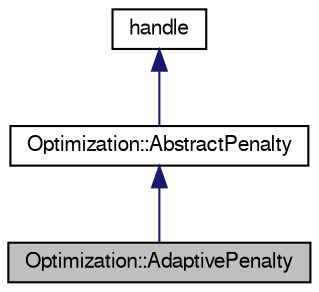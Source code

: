 digraph "Optimization::AdaptivePenalty"
{
  bgcolor="transparent";
  edge [fontname="FreeSans",fontsize="10",labelfontname="FreeSans",labelfontsize="10"];
  node [fontname="FreeSans",fontsize="10",shape=record];
  Node1 [label="Optimization::AdaptivePenalty",height=0.2,width=0.4,color="black", fillcolor="grey75", style="filled" fontcolor="black"];
  Node2 -> Node1 [dir="back",color="midnightblue",fontsize="10",style="solid",fontname="FreeSans"];
  Node2 [label="Optimization::AbstractPenalty",height=0.2,width=0.4,color="black",URL="$class_optimization_1_1_abstract_penalty.html"];
  Node3 -> Node2 [dir="back",color="midnightblue",fontsize="10",style="solid",fontname="FreeSans"];
  Node3 [label="handle",height=0.2,width=0.4,color="black",URL="$classhandle.html",tooltip="Matlab&#39;s base handle class (documentation generation substitute) "];
}
